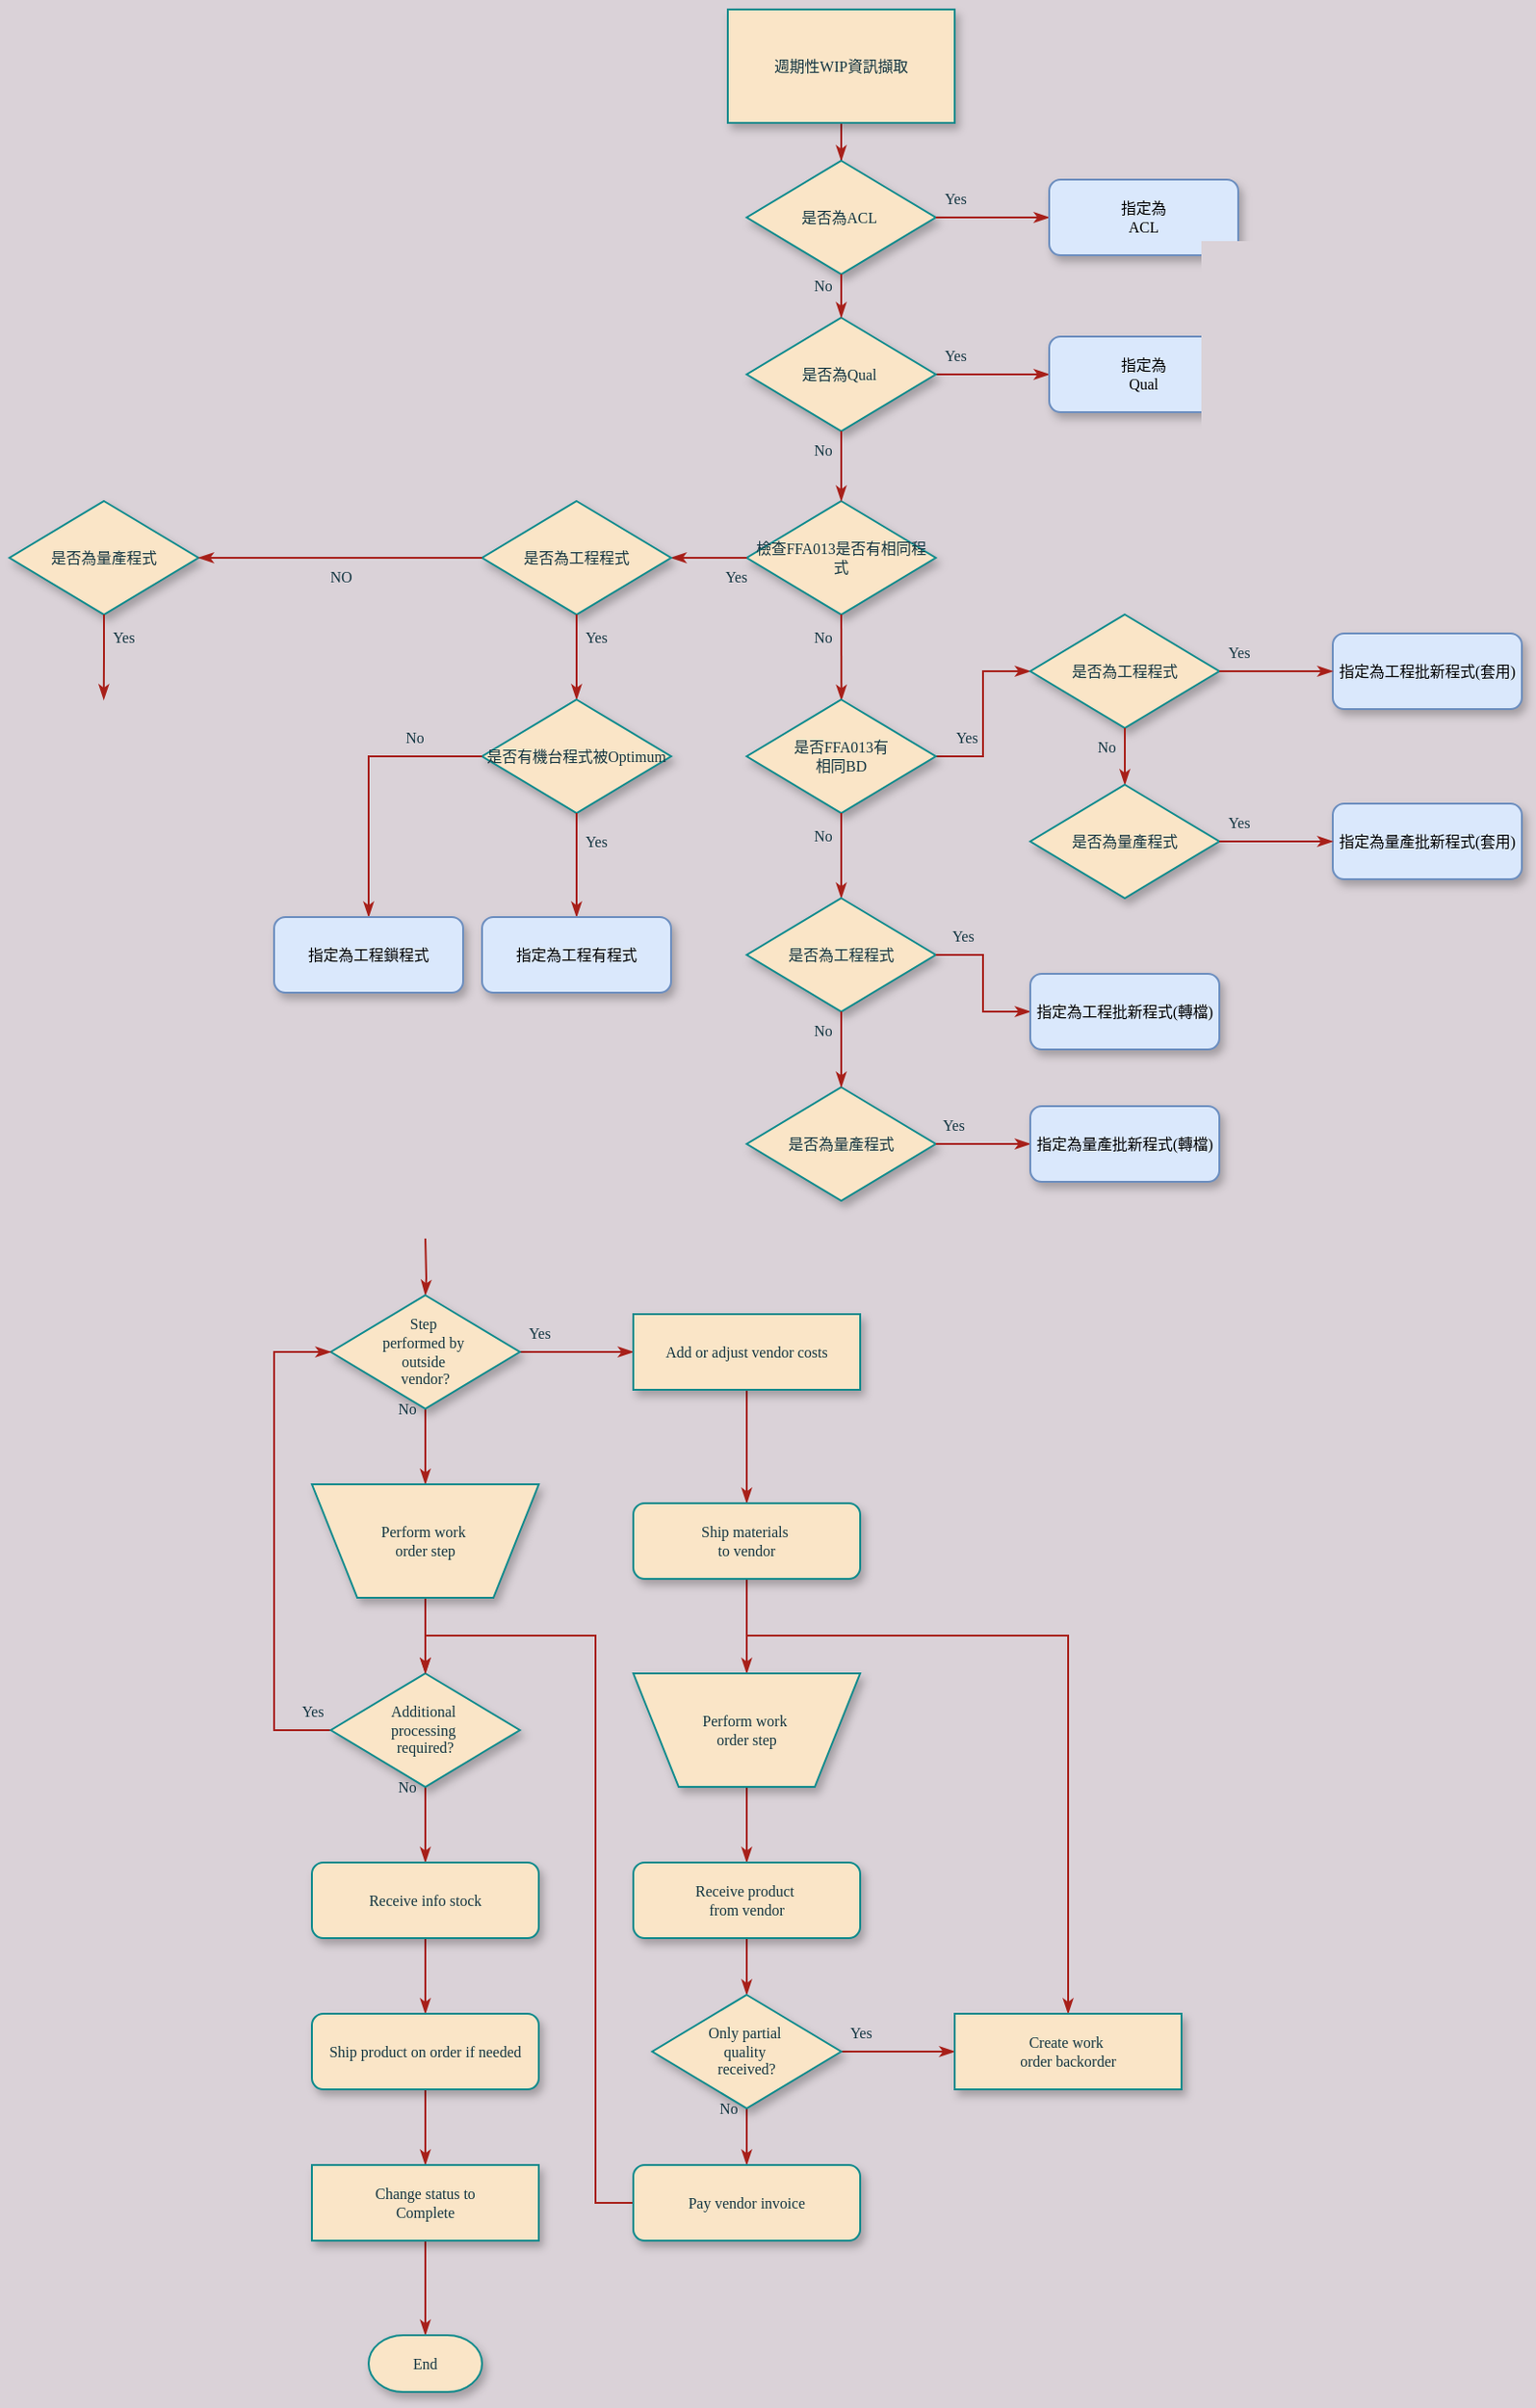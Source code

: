 <mxfile version="14.9.8" type="github">
  <diagram name="Page-1" id="edf60f1a-56cd-e834-aa8a-f176f3a09ee4">
    <mxGraphModel dx="932" dy="614" grid="1" gridSize="10" guides="1" tooltips="1" connect="1" arrows="1" fold="1" page="1" pageScale="1" pageWidth="1100" pageHeight="850" background="#DAD2D8" math="0" shadow="0">
      <root>
        <mxCell id="0" />
        <mxCell id="1" parent="0" />
        <mxCell id="60e70716793133e9-32" style="edgeStyle=orthogonalEdgeStyle;rounded=0;html=1;labelBackgroundColor=none;startSize=5;endArrow=classicThin;endFill=1;endSize=5;jettySize=auto;orthogonalLoop=1;strokeWidth=1;fontFamily=Verdana;fontSize=8;strokeColor=#A8201A;fontColor=#143642;entryX=0.5;entryY=0;entryDx=0;entryDy=0;" parent="1" source="60e70716793133e9-4" target="cRpUf60aL6_1vLUi9lnE-13" edge="1">
          <mxGeometry relative="1" as="geometry">
            <mxPoint x="560" y="140" as="targetPoint" />
          </mxGeometry>
        </mxCell>
        <mxCell id="60e70716793133e9-4" value="週期性WIP資訊擷取" style="rounded=0;whiteSpace=wrap;html=1;shadow=1;labelBackgroundColor=none;strokeWidth=1;fontFamily=Verdana;fontSize=8;align=center;fillColor=#FAE5C7;strokeColor=#0F8B8D;fontColor=#143642;" parent="1" vertex="1">
          <mxGeometry x="500" y="60" width="120" height="60" as="geometry" />
        </mxCell>
        <mxCell id="60e70716793133e9-5" value="檢查FFA013是否有相同程式" style="rhombus;whiteSpace=wrap;html=1;rounded=0;shadow=1;labelBackgroundColor=none;strokeWidth=1;fontFamily=Verdana;fontSize=8;align=center;fillColor=#FAE5C7;strokeColor=#0F8B8D;fontColor=#143642;" parent="1" vertex="1">
          <mxGeometry x="510" y="320" width="100" height="60" as="geometry" />
        </mxCell>
        <mxCell id="60e70716793133e9-34" value="Yes" style="edgeStyle=orthogonalEdgeStyle;rounded=0;html=1;labelBackgroundColor=none;startSize=5;endArrow=classicThin;endFill=1;endSize=5;jettySize=auto;orthogonalLoop=1;strokeWidth=1;fontFamily=Verdana;fontSize=8;strokeColor=#A8201A;fontColor=#143642;" parent="1" source="60e70716793133e9-7" target="60e70716793133e9-8" edge="1">
          <mxGeometry x="-0.667" y="10" relative="1" as="geometry">
            <mxPoint as="offset" />
          </mxGeometry>
        </mxCell>
        <mxCell id="60e70716793133e9-7" value="是否為Qual&amp;nbsp;" style="rhombus;whiteSpace=wrap;html=1;rounded=0;shadow=1;labelBackgroundColor=none;strokeWidth=1;fontFamily=Verdana;fontSize=8;align=center;fillColor=#FAE5C7;strokeColor=#0F8B8D;fontColor=#143642;" parent="1" vertex="1">
          <mxGeometry x="510" y="223" width="100" height="60" as="geometry" />
        </mxCell>
        <mxCell id="60e70716793133e9-8" value="指定為&lt;br&gt;Qual" style="rounded=1;whiteSpace=wrap;html=1;shadow=1;labelBackgroundColor=none;strokeWidth=1;fontFamily=Verdana;fontSize=8;align=center;fillColor=#dae8fc;strokeColor=#6c8ebf;" parent="1" vertex="1">
          <mxGeometry x="670" y="233" width="100" height="40" as="geometry" />
        </mxCell>
        <mxCell id="60e70716793133e9-46" style="edgeStyle=orthogonalEdgeStyle;rounded=0;html=1;labelBackgroundColor=none;startSize=5;endArrow=classicThin;endFill=1;endSize=5;jettySize=auto;orthogonalLoop=1;strokeWidth=1;fontFamily=Verdana;fontSize=8;strokeColor=#A8201A;fontColor=#143642;" parent="1" target="60e70716793133e9-17" edge="1">
          <mxGeometry relative="1" as="geometry">
            <mxPoint x="340" y="710" as="sourcePoint" />
          </mxGeometry>
        </mxCell>
        <mxCell id="60e70716793133e9-47" value="Yes" style="edgeStyle=orthogonalEdgeStyle;rounded=0;html=1;labelBackgroundColor=none;startSize=5;endArrow=classicThin;endFill=1;endSize=5;jettySize=auto;orthogonalLoop=1;strokeWidth=1;fontFamily=Verdana;fontSize=8;strokeColor=#A8201A;fontColor=#143642;" parent="1" source="60e70716793133e9-17" target="60e70716793133e9-18" edge="1">
          <mxGeometry x="-0.667" y="10" relative="1" as="geometry">
            <mxPoint as="offset" />
          </mxGeometry>
        </mxCell>
        <mxCell id="60e70716793133e9-50" value="No" style="edgeStyle=orthogonalEdgeStyle;rounded=0;html=1;labelBackgroundColor=none;startSize=5;endArrow=classicThin;endFill=1;endSize=5;jettySize=auto;orthogonalLoop=1;strokeWidth=1;fontFamily=Verdana;fontSize=8;strokeColor=#A8201A;fontColor=#143642;" parent="1" source="60e70716793133e9-17" target="60e70716793133e9-19" edge="1">
          <mxGeometry x="-1" y="-10" relative="1" as="geometry">
            <mxPoint as="offset" />
          </mxGeometry>
        </mxCell>
        <mxCell id="60e70716793133e9-17" value="Step&amp;nbsp;&lt;div&gt;performed by&amp;nbsp;&lt;/div&gt;&lt;div&gt;outside&amp;nbsp;&lt;/div&gt;&lt;div&gt;vendor?&lt;/div&gt;" style="rhombus;whiteSpace=wrap;html=1;rounded=0;shadow=1;labelBackgroundColor=none;strokeWidth=1;fontFamily=Verdana;fontSize=8;align=center;fillColor=#FAE5C7;strokeColor=#0F8B8D;fontColor=#143642;" parent="1" vertex="1">
          <mxGeometry x="290" y="740" width="100" height="60" as="geometry" />
        </mxCell>
        <mxCell id="60e70716793133e9-48" style="edgeStyle=orthogonalEdgeStyle;rounded=0;html=1;labelBackgroundColor=none;startSize=5;endArrow=classicThin;endFill=1;endSize=5;jettySize=auto;orthogonalLoop=1;strokeWidth=1;fontFamily=Verdana;fontSize=8;strokeColor=#A8201A;fontColor=#143642;" parent="1" source="60e70716793133e9-18" target="60e70716793133e9-20" edge="1">
          <mxGeometry relative="1" as="geometry" />
        </mxCell>
        <mxCell id="60e70716793133e9-18" value="Add or adjust vendor costs" style="whiteSpace=wrap;html=1;rounded=0;shadow=1;labelBackgroundColor=none;strokeWidth=1;fontFamily=Verdana;fontSize=8;align=center;fillColor=#FAE5C7;strokeColor=#0F8B8D;fontColor=#143642;" parent="1" vertex="1">
          <mxGeometry x="450" y="750" width="120" height="40" as="geometry" />
        </mxCell>
        <mxCell id="60e70716793133e9-52" style="edgeStyle=orthogonalEdgeStyle;rounded=0;html=1;labelBackgroundColor=none;startSize=5;endArrow=classicThin;endFill=1;endSize=5;jettySize=auto;orthogonalLoop=1;strokeWidth=1;fontFamily=Verdana;fontSize=8;strokeColor=#A8201A;fontColor=#143642;" parent="1" source="60e70716793133e9-19" target="60e70716793133e9-21" edge="1">
          <mxGeometry relative="1" as="geometry" />
        </mxCell>
        <mxCell id="60e70716793133e9-19" value="Perform work&amp;nbsp;&lt;div&gt;order step&lt;/div&gt;" style="shape=trapezoid;whiteSpace=wrap;html=1;rounded=0;shadow=1;labelBackgroundColor=none;strokeWidth=1;fontFamily=Verdana;fontSize=8;align=center;flipV=1;fillColor=#FAE5C7;strokeColor=#0F8B8D;fontColor=#143642;" parent="1" vertex="1">
          <mxGeometry x="280" y="840" width="120" height="60" as="geometry" />
        </mxCell>
        <mxCell id="60e70716793133e9-49" style="edgeStyle=orthogonalEdgeStyle;rounded=0;html=1;labelBackgroundColor=none;startSize=5;endArrow=classicThin;endFill=1;endSize=5;jettySize=auto;orthogonalLoop=1;strokeWidth=1;fontFamily=Verdana;fontSize=8;strokeColor=#A8201A;fontColor=#143642;" parent="1" source="60e70716793133e9-20" target="60e70716793133e9-22" edge="1">
          <mxGeometry relative="1" as="geometry" />
        </mxCell>
        <mxCell id="60e70716793133e9-53" style="edgeStyle=orthogonalEdgeStyle;rounded=0;html=1;labelBackgroundColor=none;startSize=5;endArrow=classicThin;endFill=1;endSize=5;jettySize=auto;orthogonalLoop=1;strokeWidth=1;fontFamily=Verdana;fontSize=8;strokeColor=#A8201A;fontColor=#143642;" parent="1" source="60e70716793133e9-20" target="60e70716793133e9-27" edge="1">
          <mxGeometry relative="1" as="geometry">
            <Array as="points">
              <mxPoint x="510" y="920" />
              <mxPoint x="680" y="920" />
            </Array>
          </mxGeometry>
        </mxCell>
        <mxCell id="60e70716793133e9-20" value="Ship materials&amp;nbsp;&lt;div&gt;to vendor&lt;/div&gt;" style="rounded=1;whiteSpace=wrap;html=1;shadow=1;labelBackgroundColor=none;strokeWidth=1;fontFamily=Verdana;fontSize=8;align=center;fillColor=#FAE5C7;strokeColor=#0F8B8D;fontColor=#143642;" parent="1" vertex="1">
          <mxGeometry x="450" y="850" width="120" height="40" as="geometry" />
        </mxCell>
        <mxCell id="60e70716793133e9-51" value="Yes" style="edgeStyle=orthogonalEdgeStyle;rounded=0;html=1;labelBackgroundColor=none;startSize=5;endArrow=classicThin;endFill=1;endSize=5;jettySize=auto;orthogonalLoop=1;strokeWidth=1;fontFamily=Verdana;fontSize=8;strokeColor=#A8201A;fontColor=#143642;" parent="1" source="60e70716793133e9-21" target="60e70716793133e9-17" edge="1">
          <mxGeometry x="-0.692" y="-20" relative="1" as="geometry">
            <Array as="points">
              <mxPoint x="260" y="970.0" />
              <mxPoint x="260" y="770" />
            </Array>
            <mxPoint as="offset" />
          </mxGeometry>
        </mxCell>
        <mxCell id="60e70716793133e9-54" value="No" style="edgeStyle=orthogonalEdgeStyle;rounded=0;html=1;labelBackgroundColor=none;startSize=5;endArrow=classicThin;endFill=1;endSize=5;jettySize=auto;orthogonalLoop=1;strokeWidth=1;fontFamily=Verdana;fontSize=8;strokeColor=#A8201A;fontColor=#143642;" parent="1" source="60e70716793133e9-21" target="60e70716793133e9-23" edge="1">
          <mxGeometry x="-1" y="-10" relative="1" as="geometry">
            <mxPoint as="offset" />
          </mxGeometry>
        </mxCell>
        <mxCell id="60e70716793133e9-21" value="Additional&amp;nbsp;&lt;div&gt;processing&amp;nbsp;&lt;/div&gt;&lt;div&gt;required?&lt;/div&gt;" style="rhombus;whiteSpace=wrap;html=1;rounded=0;shadow=1;labelBackgroundColor=none;strokeWidth=1;fontFamily=Verdana;fontSize=8;align=center;fillColor=#FAE5C7;strokeColor=#0F8B8D;fontColor=#143642;" parent="1" vertex="1">
          <mxGeometry x="290" y="940" width="100" height="60" as="geometry" />
        </mxCell>
        <mxCell id="60e70716793133e9-58" style="edgeStyle=orthogonalEdgeStyle;rounded=0;html=1;labelBackgroundColor=none;startSize=5;endArrow=classicThin;endFill=1;endSize=5;jettySize=auto;orthogonalLoop=1;strokeWidth=1;fontFamily=Verdana;fontSize=8;strokeColor=#A8201A;fontColor=#143642;" parent="1" source="60e70716793133e9-22" target="60e70716793133e9-24" edge="1">
          <mxGeometry relative="1" as="geometry" />
        </mxCell>
        <mxCell id="60e70716793133e9-22" value="Perform work&amp;nbsp;&lt;div&gt;order step&lt;/div&gt;" style="shape=trapezoid;whiteSpace=wrap;html=1;rounded=0;shadow=1;labelBackgroundColor=none;strokeWidth=1;fontFamily=Verdana;fontSize=8;align=center;flipV=1;fillColor=#FAE5C7;strokeColor=#0F8B8D;fontColor=#143642;" parent="1" vertex="1">
          <mxGeometry x="450" y="940" width="120" height="60" as="geometry" />
        </mxCell>
        <mxCell id="60e70716793133e9-55" style="edgeStyle=orthogonalEdgeStyle;rounded=0;html=1;labelBackgroundColor=none;startSize=5;endArrow=classicThin;endFill=1;endSize=5;jettySize=auto;orthogonalLoop=1;strokeWidth=1;fontFamily=Verdana;fontSize=8;strokeColor=#A8201A;fontColor=#143642;" parent="1" source="60e70716793133e9-23" target="60e70716793133e9-25" edge="1">
          <mxGeometry relative="1" as="geometry" />
        </mxCell>
        <mxCell id="60e70716793133e9-23" value="Receive info stock" style="rounded=1;whiteSpace=wrap;html=1;shadow=1;labelBackgroundColor=none;strokeWidth=1;fontFamily=Verdana;fontSize=8;align=center;fillColor=#FAE5C7;strokeColor=#0F8B8D;fontColor=#143642;" parent="1" vertex="1">
          <mxGeometry x="280" y="1040" width="120" height="40" as="geometry" />
        </mxCell>
        <mxCell id="60e70716793133e9-59" style="edgeStyle=orthogonalEdgeStyle;rounded=0;html=1;labelBackgroundColor=none;startSize=5;endArrow=classicThin;endFill=1;endSize=5;jettySize=auto;orthogonalLoop=1;strokeWidth=1;fontFamily=Verdana;fontSize=8;strokeColor=#A8201A;fontColor=#143642;" parent="1" source="60e70716793133e9-24" target="60e70716793133e9-26" edge="1">
          <mxGeometry relative="1" as="geometry" />
        </mxCell>
        <mxCell id="60e70716793133e9-24" value="Receive product&amp;nbsp;&lt;div&gt;from vendor&lt;/div&gt;" style="rounded=1;whiteSpace=wrap;html=1;shadow=1;labelBackgroundColor=none;strokeWidth=1;fontFamily=Verdana;fontSize=8;align=center;fillColor=#FAE5C7;strokeColor=#0F8B8D;fontColor=#143642;" parent="1" vertex="1">
          <mxGeometry x="450" y="1040" width="120" height="40" as="geometry" />
        </mxCell>
        <mxCell id="60e70716793133e9-56" style="edgeStyle=orthogonalEdgeStyle;rounded=0;html=1;labelBackgroundColor=none;startSize=5;endArrow=classicThin;endFill=1;endSize=5;jettySize=auto;orthogonalLoop=1;strokeWidth=1;fontFamily=Verdana;fontSize=8;strokeColor=#A8201A;fontColor=#143642;" parent="1" source="60e70716793133e9-25" target="60e70716793133e9-28" edge="1">
          <mxGeometry relative="1" as="geometry" />
        </mxCell>
        <mxCell id="60e70716793133e9-25" value="Ship product on order if needed" style="rounded=1;whiteSpace=wrap;html=1;shadow=1;labelBackgroundColor=none;strokeWidth=1;fontFamily=Verdana;fontSize=8;align=center;fillColor=#FAE5C7;strokeColor=#0F8B8D;fontColor=#143642;" parent="1" vertex="1">
          <mxGeometry x="280" y="1120" width="120" height="40" as="geometry" />
        </mxCell>
        <mxCell id="60e70716793133e9-60" value="No" style="edgeStyle=orthogonalEdgeStyle;rounded=0;html=1;labelBackgroundColor=none;startSize=5;endArrow=classicThin;endFill=1;endSize=5;jettySize=auto;orthogonalLoop=1;strokeWidth=1;fontFamily=Verdana;fontSize=8;strokeColor=#A8201A;fontColor=#143642;" parent="1" source="60e70716793133e9-26" target="60e70716793133e9-29" edge="1">
          <mxGeometry x="0.2" y="14" relative="1" as="geometry">
            <mxPoint x="-24" y="-10" as="offset" />
          </mxGeometry>
        </mxCell>
        <mxCell id="60e70716793133e9-61" value="Yes" style="edgeStyle=orthogonalEdgeStyle;rounded=0;html=1;labelBackgroundColor=none;startSize=5;endArrow=classicThin;endFill=1;endSize=5;jettySize=auto;orthogonalLoop=1;strokeWidth=1;fontFamily=Verdana;fontSize=8;strokeColor=#A8201A;fontColor=#143642;" parent="1" source="60e70716793133e9-26" target="60e70716793133e9-27" edge="1">
          <mxGeometry x="-0.667" y="10" relative="1" as="geometry">
            <mxPoint as="offset" />
          </mxGeometry>
        </mxCell>
        <mxCell id="60e70716793133e9-26" value="Only partial&amp;nbsp;&lt;div&gt;quality&amp;nbsp;&lt;/div&gt;&lt;div&gt;received?&lt;/div&gt;" style="rhombus;whiteSpace=wrap;html=1;rounded=0;shadow=1;labelBackgroundColor=none;strokeWidth=1;fontFamily=Verdana;fontSize=8;align=center;fillColor=#FAE5C7;strokeColor=#0F8B8D;fontColor=#143642;" parent="1" vertex="1">
          <mxGeometry x="460" y="1110" width="100" height="60" as="geometry" />
        </mxCell>
        <mxCell id="60e70716793133e9-27" value="Create work&amp;nbsp;&lt;div&gt;order backorder&lt;/div&gt;" style="whiteSpace=wrap;html=1;rounded=0;shadow=1;labelBackgroundColor=none;strokeWidth=1;fontFamily=Verdana;fontSize=8;align=center;fillColor=#FAE5C7;strokeColor=#0F8B8D;fontColor=#143642;" parent="1" vertex="1">
          <mxGeometry x="620" y="1120" width="120" height="40" as="geometry" />
        </mxCell>
        <mxCell id="60e70716793133e9-57" style="edgeStyle=orthogonalEdgeStyle;rounded=0;html=1;labelBackgroundColor=none;startSize=5;endArrow=classicThin;endFill=1;endSize=5;jettySize=auto;orthogonalLoop=1;strokeWidth=1;fontFamily=Verdana;fontSize=8;strokeColor=#A8201A;fontColor=#143642;" parent="1" source="60e70716793133e9-28" target="60e70716793133e9-30" edge="1">
          <mxGeometry relative="1" as="geometry" />
        </mxCell>
        <mxCell id="60e70716793133e9-28" value="Change status to&lt;div&gt;Complete&lt;/div&gt;" style="whiteSpace=wrap;html=1;rounded=0;shadow=1;labelBackgroundColor=none;strokeWidth=1;fontFamily=Verdana;fontSize=8;align=center;fillColor=#FAE5C7;strokeColor=#0F8B8D;fontColor=#143642;" parent="1" vertex="1">
          <mxGeometry x="280" y="1200" width="120" height="40" as="geometry" />
        </mxCell>
        <mxCell id="60e70716793133e9-62" style="edgeStyle=orthogonalEdgeStyle;rounded=0;html=1;labelBackgroundColor=none;startSize=5;endArrow=classicThin;endFill=1;endSize=5;jettySize=auto;orthogonalLoop=1;strokeWidth=1;fontFamily=Verdana;fontSize=8;strokeColor=#A8201A;fontColor=#143642;" parent="1" source="60e70716793133e9-29" target="60e70716793133e9-21" edge="1">
          <mxGeometry relative="1" as="geometry">
            <Array as="points">
              <mxPoint x="430" y="1220" />
              <mxPoint x="430" y="920" />
              <mxPoint x="340" y="920" />
            </Array>
          </mxGeometry>
        </mxCell>
        <mxCell id="60e70716793133e9-29" value="Pay vendor invoice" style="rounded=1;whiteSpace=wrap;html=1;shadow=1;labelBackgroundColor=none;strokeWidth=1;fontFamily=Verdana;fontSize=8;align=center;fillColor=#FAE5C7;strokeColor=#0F8B8D;fontColor=#143642;" parent="1" vertex="1">
          <mxGeometry x="450" y="1200" width="120" height="40" as="geometry" />
        </mxCell>
        <mxCell id="60e70716793133e9-30" value="End" style="strokeWidth=1;html=1;shape=mxgraph.flowchart.terminator;whiteSpace=wrap;rounded=0;shadow=1;labelBackgroundColor=none;fontFamily=Verdana;fontSize=8;align=center;fillColor=#FAE5C7;strokeColor=#0F8B8D;fontColor=#143642;" parent="1" vertex="1">
          <mxGeometry x="310" y="1290" width="60" height="30" as="geometry" />
        </mxCell>
        <mxCell id="cRpUf60aL6_1vLUi9lnE-11" value="No" style="edgeStyle=orthogonalEdgeStyle;rounded=0;html=1;labelBackgroundColor=none;startSize=5;endArrow=classicThin;endFill=1;endSize=5;jettySize=auto;orthogonalLoop=1;strokeWidth=1;fontFamily=Verdana;fontSize=8;strokeColor=#A8201A;fontColor=#143642;exitX=0.5;exitY=1;exitDx=0;exitDy=0;entryX=0.5;entryY=0;entryDx=0;entryDy=0;" parent="1" source="60e70716793133e9-7" target="60e70716793133e9-5" edge="1">
          <mxGeometry x="-0.5" y="-10" relative="1" as="geometry">
            <mxPoint as="offset" />
            <mxPoint x="377" y="723" as="sourcePoint" />
            <mxPoint x="377" y="763" as="targetPoint" />
            <Array as="points">
              <mxPoint x="560" y="283" />
              <mxPoint x="560" y="283" />
            </Array>
          </mxGeometry>
        </mxCell>
        <mxCell id="cRpUf60aL6_1vLUi9lnE-13" value="是否為ACL&amp;nbsp;" style="rhombus;whiteSpace=wrap;html=1;rounded=0;shadow=1;labelBackgroundColor=none;strokeWidth=1;fontFamily=Verdana;fontSize=8;align=center;fillColor=#FAE5C7;strokeColor=#0F8B8D;fontColor=#143642;" parent="1" vertex="1">
          <mxGeometry x="510" y="140" width="100" height="60" as="geometry" />
        </mxCell>
        <mxCell id="cRpUf60aL6_1vLUi9lnE-14" value="Yes" style="edgeStyle=orthogonalEdgeStyle;rounded=0;html=1;labelBackgroundColor=none;startSize=5;endArrow=classicThin;endFill=1;endSize=5;jettySize=auto;orthogonalLoop=1;strokeWidth=1;fontFamily=Verdana;fontSize=8;strokeColor=#A8201A;fontColor=#143642;entryX=0;entryY=0.5;entryDx=0;entryDy=0;" parent="1" source="cRpUf60aL6_1vLUi9lnE-13" target="cRpUf60aL6_1vLUi9lnE-15" edge="1">
          <mxGeometry x="-0.667" y="10" relative="1" as="geometry">
            <mxPoint as="offset" />
            <mxPoint x="610.0" y="169.58" as="sourcePoint" />
            <mxPoint x="670.0" y="169.58" as="targetPoint" />
          </mxGeometry>
        </mxCell>
        <mxCell id="cRpUf60aL6_1vLUi9lnE-15" value="指定為&lt;br&gt;ACL" style="rounded=1;whiteSpace=wrap;html=1;shadow=1;labelBackgroundColor=none;strokeWidth=1;fontFamily=Verdana;fontSize=8;align=center;fillColor=#dae8fc;strokeColor=#6c8ebf;" parent="1" vertex="1">
          <mxGeometry x="670" y="150" width="100" height="40" as="geometry" />
        </mxCell>
        <mxCell id="cRpUf60aL6_1vLUi9lnE-16" value="No" style="edgeStyle=orthogonalEdgeStyle;rounded=0;html=1;labelBackgroundColor=none;startSize=5;endArrow=classicThin;endFill=1;endSize=5;jettySize=auto;orthogonalLoop=1;strokeWidth=1;fontFamily=Verdana;fontSize=8;strokeColor=#A8201A;fontColor=#143642;exitX=0.5;exitY=1;exitDx=0;exitDy=0;entryX=0.5;entryY=0;entryDx=0;entryDy=0;" parent="1" source="cRpUf60aL6_1vLUi9lnE-13" target="60e70716793133e9-7" edge="1">
          <mxGeometry x="-0.5" y="-10" relative="1" as="geometry">
            <mxPoint as="offset" />
            <mxPoint x="570" y="293.0" as="sourcePoint" />
            <mxPoint x="570" y="313.0" as="targetPoint" />
            <Array as="points">
              <mxPoint x="560" y="210" />
              <mxPoint x="560" y="210" />
            </Array>
          </mxGeometry>
        </mxCell>
        <mxCell id="cRpUf60aL6_1vLUi9lnE-18" value="Yes" style="edgeStyle=orthogonalEdgeStyle;rounded=0;html=1;labelBackgroundColor=none;startSize=5;endArrow=classicThin;endFill=1;endSize=5;jettySize=auto;orthogonalLoop=1;strokeWidth=1;fontFamily=Verdana;fontSize=8;strokeColor=#A8201A;fontColor=#143642;exitX=0;exitY=0.5;exitDx=0;exitDy=0;entryX=1;entryY=0.5;entryDx=0;entryDy=0;" parent="1" source="60e70716793133e9-5" target="cRpUf60aL6_1vLUi9lnE-21" edge="1">
          <mxGeometry x="-0.667" y="10" relative="1" as="geometry">
            <mxPoint as="offset" />
            <mxPoint x="620.0" y="263.0" as="sourcePoint" />
            <mxPoint x="680.0" y="263.0" as="targetPoint" />
          </mxGeometry>
        </mxCell>
        <mxCell id="cRpUf60aL6_1vLUi9lnE-21" value="是否為工程程式" style="rhombus;whiteSpace=wrap;html=1;rounded=0;shadow=1;labelBackgroundColor=none;strokeWidth=1;fontFamily=Verdana;fontSize=8;align=center;fillColor=#FAE5C7;strokeColor=#0F8B8D;fontColor=#143642;" parent="1" vertex="1">
          <mxGeometry x="370" y="320" width="100" height="60" as="geometry" />
        </mxCell>
        <mxCell id="cRpUf60aL6_1vLUi9lnE-26" value="No" style="edgeStyle=orthogonalEdgeStyle;rounded=0;html=1;labelBackgroundColor=none;startSize=5;endArrow=classicThin;endFill=1;endSize=5;jettySize=auto;orthogonalLoop=1;strokeWidth=1;fontFamily=Verdana;fontSize=8;strokeColor=#A8201A;fontColor=#143642;exitX=0.5;exitY=1;exitDx=0;exitDy=0;entryX=0.501;entryY=0.005;entryDx=0;entryDy=0;entryPerimeter=0;" parent="1" source="60e70716793133e9-5" target="cRpUf60aL6_1vLUi9lnE-31" edge="1">
          <mxGeometry x="-0.5" y="-10" relative="1" as="geometry">
            <mxPoint as="offset" />
            <mxPoint x="570" y="293.0" as="sourcePoint" />
            <mxPoint x="560" y="380" as="targetPoint" />
            <Array as="points">
              <mxPoint x="560" y="380" />
              <mxPoint x="560" y="380" />
            </Array>
          </mxGeometry>
        </mxCell>
        <mxCell id="cRpUf60aL6_1vLUi9lnE-27" value="Yes" style="edgeStyle=orthogonalEdgeStyle;rounded=0;html=1;labelBackgroundColor=none;startSize=5;endArrow=classicThin;endFill=1;endSize=5;jettySize=auto;orthogonalLoop=1;strokeWidth=1;fontFamily=Verdana;fontSize=8;strokeColor=#A8201A;fontColor=#143642;entryX=0;entryY=0.5;entryDx=0;entryDy=0;" parent="1" source="cRpUf60aL6_1vLUi9lnE-31" target="cRpUf60aL6_1vLUi9lnE-34" edge="1">
          <mxGeometry x="-0.667" y="10" relative="1" as="geometry">
            <mxPoint as="offset" />
            <mxPoint x="610" y="410" as="sourcePoint" />
            <mxPoint x="650" y="410" as="targetPoint" />
          </mxGeometry>
        </mxCell>
        <mxCell id="cRpUf60aL6_1vLUi9lnE-31" value="是否FFA013有&lt;br&gt;相同BD" style="rhombus;whiteSpace=wrap;html=1;rounded=0;shadow=1;labelBackgroundColor=none;strokeWidth=1;fontFamily=Verdana;fontSize=8;align=center;fillColor=#FAE5C7;strokeColor=#0F8B8D;fontColor=#143642;" parent="1" vertex="1">
          <mxGeometry x="510" y="425" width="100" height="60" as="geometry" />
        </mxCell>
        <mxCell id="cRpUf60aL6_1vLUi9lnE-33" value="&lt;br&gt;指定為工程&lt;span&gt;批新程式(套用)&lt;/span&gt;&lt;br&gt;&lt;div&gt;&lt;br&gt;&lt;/div&gt;" style="rounded=1;whiteSpace=wrap;html=1;shadow=1;labelBackgroundColor=none;strokeWidth=1;fontFamily=Verdana;fontSize=8;align=center;fillColor=#dae8fc;strokeColor=#6c8ebf;" parent="1" vertex="1">
          <mxGeometry x="820" y="390" width="100" height="40" as="geometry" />
        </mxCell>
        <mxCell id="cRpUf60aL6_1vLUi9lnE-34" value="是否為工程程式" style="rhombus;whiteSpace=wrap;html=1;rounded=0;shadow=1;labelBackgroundColor=none;strokeWidth=1;fontFamily=Verdana;fontSize=8;align=center;fillColor=#FAE5C7;strokeColor=#0F8B8D;fontColor=#143642;" parent="1" vertex="1">
          <mxGeometry x="660" y="380" width="100" height="60" as="geometry" />
        </mxCell>
        <mxCell id="cRpUf60aL6_1vLUi9lnE-35" value="Yes" style="edgeStyle=orthogonalEdgeStyle;rounded=0;html=1;labelBackgroundColor=none;startSize=5;endArrow=classicThin;endFill=1;endSize=5;jettySize=auto;orthogonalLoop=1;strokeWidth=1;fontFamily=Verdana;fontSize=8;strokeColor=#A8201A;fontColor=#143642;" parent="1" source="cRpUf60aL6_1vLUi9lnE-34" target="cRpUf60aL6_1vLUi9lnE-33" edge="1">
          <mxGeometry x="-0.667" y="10" relative="1" as="geometry">
            <mxPoint as="offset" />
            <mxPoint x="757" y="410" as="sourcePoint" />
            <mxPoint x="820" y="410" as="targetPoint" />
            <Array as="points" />
          </mxGeometry>
        </mxCell>
        <mxCell id="cRpUf60aL6_1vLUi9lnE-38" value="No" style="edgeStyle=orthogonalEdgeStyle;rounded=0;html=1;labelBackgroundColor=none;startSize=5;endArrow=classicThin;endFill=1;endSize=5;jettySize=auto;orthogonalLoop=1;strokeWidth=1;fontFamily=Verdana;fontSize=8;strokeColor=#A8201A;fontColor=#143642;entryX=0.5;entryY=0;entryDx=0;entryDy=0;" parent="1" source="cRpUf60aL6_1vLUi9lnE-34" target="CUQIYrzuUEgoo-iBFB4L-1" edge="1">
          <mxGeometry x="0.2" y="-10" relative="1" as="geometry">
            <mxPoint as="offset" />
            <mxPoint x="709.9" y="440" as="sourcePoint" />
            <mxPoint x="710" y="480" as="targetPoint" />
            <Array as="points" />
          </mxGeometry>
        </mxCell>
        <mxCell id="cRpUf60aL6_1vLUi9lnE-39" value="&lt;br&gt;指定為量產&lt;span&gt;批新程式(套用)&lt;/span&gt;&lt;br&gt;&lt;div&gt;&lt;br&gt;&lt;/div&gt;" style="rounded=1;whiteSpace=wrap;html=1;shadow=1;labelBackgroundColor=none;strokeWidth=1;fontFamily=Verdana;fontSize=8;align=center;fillColor=#dae8fc;strokeColor=#6c8ebf;" parent="1" vertex="1">
          <mxGeometry x="820" y="480" width="100" height="40" as="geometry" />
        </mxCell>
        <mxCell id="CUQIYrzuUEgoo-iBFB4L-1" value="是否為量產程式" style="rhombus;whiteSpace=wrap;html=1;rounded=0;shadow=1;labelBackgroundColor=none;strokeWidth=1;fontFamily=Verdana;fontSize=8;align=center;fillColor=#FAE5C7;strokeColor=#0F8B8D;fontColor=#143642;" vertex="1" parent="1">
          <mxGeometry x="660" y="470" width="100" height="60" as="geometry" />
        </mxCell>
        <mxCell id="CUQIYrzuUEgoo-iBFB4L-2" value="Yes" style="edgeStyle=orthogonalEdgeStyle;rounded=0;html=1;labelBackgroundColor=none;startSize=5;endArrow=classicThin;endFill=1;endSize=5;jettySize=auto;orthogonalLoop=1;strokeWidth=1;fontFamily=Verdana;fontSize=8;strokeColor=#A8201A;fontColor=#143642;exitX=1;exitY=0.5;exitDx=0;exitDy=0;entryX=0;entryY=0.5;entryDx=0;entryDy=0;" edge="1" parent="1" source="CUQIYrzuUEgoo-iBFB4L-1" target="cRpUf60aL6_1vLUi9lnE-39">
          <mxGeometry x="-0.667" y="10" relative="1" as="geometry">
            <mxPoint as="offset" />
            <mxPoint x="760" y="499.86" as="sourcePoint" />
            <mxPoint x="820" y="500" as="targetPoint" />
            <Array as="points" />
          </mxGeometry>
        </mxCell>
        <mxCell id="CUQIYrzuUEgoo-iBFB4L-4" value="Yes" style="edgeStyle=orthogonalEdgeStyle;rounded=0;html=1;labelBackgroundColor=none;startSize=5;endArrow=classicThin;endFill=1;endSize=5;jettySize=auto;orthogonalLoop=1;strokeWidth=1;fontFamily=Verdana;fontSize=8;strokeColor=#A8201A;fontColor=#143642;exitX=0.5;exitY=1;exitDx=0;exitDy=0;entryX=0.5;entryY=0;entryDx=0;entryDy=0;" edge="1" parent="1" source="cRpUf60aL6_1vLUi9lnE-21" target="CUQIYrzuUEgoo-iBFB4L-13">
          <mxGeometry x="-0.481" y="10" relative="1" as="geometry">
            <mxPoint as="offset" />
            <mxPoint x="440" y="379.67" as="sourcePoint" />
            <mxPoint x="420" y="420" as="targetPoint" />
          </mxGeometry>
        </mxCell>
        <mxCell id="CUQIYrzuUEgoo-iBFB4L-5" value="No" style="edgeStyle=orthogonalEdgeStyle;rounded=0;html=1;labelBackgroundColor=none;startSize=5;endArrow=classicThin;endFill=1;endSize=5;jettySize=auto;orthogonalLoop=1;strokeWidth=1;fontFamily=Verdana;fontSize=8;strokeColor=#A8201A;fontColor=#143642;entryX=0.5;entryY=0;entryDx=0;entryDy=0;exitX=0.5;exitY=1;exitDx=0;exitDy=0;" edge="1" parent="1" source="cRpUf60aL6_1vLUi9lnE-31" target="CUQIYrzuUEgoo-iBFB4L-6">
          <mxGeometry x="-0.5" y="-10" relative="1" as="geometry">
            <mxPoint as="offset" />
            <mxPoint x="560" y="500" as="sourcePoint" />
            <mxPoint x="560" y="470" as="targetPoint" />
            <Array as="points" />
          </mxGeometry>
        </mxCell>
        <mxCell id="CUQIYrzuUEgoo-iBFB4L-6" value="是否為工程程式" style="rhombus;whiteSpace=wrap;html=1;rounded=0;shadow=1;labelBackgroundColor=none;strokeWidth=1;fontFamily=Verdana;fontSize=8;align=center;fillColor=#FAE5C7;strokeColor=#0F8B8D;fontColor=#143642;" vertex="1" parent="1">
          <mxGeometry x="510" y="530" width="100" height="60" as="geometry" />
        </mxCell>
        <mxCell id="CUQIYrzuUEgoo-iBFB4L-7" value="Yes" style="edgeStyle=orthogonalEdgeStyle;rounded=0;html=1;labelBackgroundColor=none;startSize=5;endArrow=classicThin;endFill=1;endSize=5;jettySize=auto;orthogonalLoop=1;strokeWidth=1;fontFamily=Verdana;fontSize=8;strokeColor=#A8201A;fontColor=#143642;exitX=1;exitY=0.5;exitDx=0;exitDy=0;entryX=0;entryY=0.5;entryDx=0;entryDy=0;" edge="1" parent="1" source="CUQIYrzuUEgoo-iBFB4L-6" target="CUQIYrzuUEgoo-iBFB4L-8">
          <mxGeometry x="-0.667" y="10" relative="1" as="geometry">
            <mxPoint as="offset" />
            <mxPoint x="610.0" y="595" as="sourcePoint" />
            <mxPoint x="660" y="590" as="targetPoint" />
          </mxGeometry>
        </mxCell>
        <mxCell id="CUQIYrzuUEgoo-iBFB4L-8" value="&lt;br&gt;指定為工程&lt;span&gt;批新程式(轉檔)&lt;/span&gt;&lt;br&gt;&lt;div&gt;&lt;br&gt;&lt;/div&gt;" style="rounded=1;whiteSpace=wrap;html=1;shadow=1;labelBackgroundColor=none;strokeWidth=1;fontFamily=Verdana;fontSize=8;align=center;fillColor=#dae8fc;strokeColor=#6c8ebf;" vertex="1" parent="1">
          <mxGeometry x="660" y="570" width="100" height="40" as="geometry" />
        </mxCell>
        <mxCell id="CUQIYrzuUEgoo-iBFB4L-9" value="是否為量產程式" style="rhombus;whiteSpace=wrap;html=1;rounded=0;shadow=1;labelBackgroundColor=none;strokeWidth=1;fontFamily=Verdana;fontSize=8;align=center;fillColor=#FAE5C7;strokeColor=#0F8B8D;fontColor=#143642;" vertex="1" parent="1">
          <mxGeometry x="510" y="630" width="100" height="60" as="geometry" />
        </mxCell>
        <mxCell id="CUQIYrzuUEgoo-iBFB4L-10" value="No" style="edgeStyle=orthogonalEdgeStyle;rounded=0;html=1;labelBackgroundColor=none;startSize=5;endArrow=classicThin;endFill=1;endSize=5;jettySize=auto;orthogonalLoop=1;strokeWidth=1;fontFamily=Verdana;fontSize=8;strokeColor=#A8201A;fontColor=#143642;exitX=0.5;exitY=1;exitDx=0;exitDy=0;entryX=0.5;entryY=0;entryDx=0;entryDy=0;" edge="1" parent="1" source="CUQIYrzuUEgoo-iBFB4L-6" target="CUQIYrzuUEgoo-iBFB4L-9">
          <mxGeometry x="-0.5" y="-10" relative="1" as="geometry">
            <mxPoint as="offset" />
            <mxPoint x="559.72" y="600" as="sourcePoint" />
            <mxPoint x="560" y="620" as="targetPoint" />
            <Array as="points" />
          </mxGeometry>
        </mxCell>
        <mxCell id="CUQIYrzuUEgoo-iBFB4L-11" value="Yes" style="edgeStyle=orthogonalEdgeStyle;rounded=0;html=1;labelBackgroundColor=none;startSize=5;endArrow=classicThin;endFill=1;endSize=5;jettySize=auto;orthogonalLoop=1;strokeWidth=1;fontFamily=Verdana;fontSize=8;strokeColor=#A8201A;fontColor=#143642;exitX=1;exitY=0.5;exitDx=0;exitDy=0;entryX=0;entryY=0.5;entryDx=0;entryDy=0;" edge="1" parent="1" source="CUQIYrzuUEgoo-iBFB4L-9" target="CUQIYrzuUEgoo-iBFB4L-12">
          <mxGeometry x="-0.667" y="10" relative="1" as="geometry">
            <mxPoint as="offset" />
            <mxPoint x="620.0" y="670" as="sourcePoint" />
            <mxPoint x="650" y="660" as="targetPoint" />
          </mxGeometry>
        </mxCell>
        <mxCell id="CUQIYrzuUEgoo-iBFB4L-12" value="&lt;br&gt;指定為量產&lt;span&gt;批新程式(轉檔)&lt;/span&gt;&lt;br&gt;&lt;div&gt;&lt;br&gt;&lt;/div&gt;" style="rounded=1;whiteSpace=wrap;html=1;shadow=1;labelBackgroundColor=none;strokeWidth=1;fontFamily=Verdana;fontSize=8;align=center;fillColor=#dae8fc;strokeColor=#6c8ebf;" vertex="1" parent="1">
          <mxGeometry x="660" y="640" width="100" height="40" as="geometry" />
        </mxCell>
        <mxCell id="CUQIYrzuUEgoo-iBFB4L-13" value="是否有機台程式被Optimum" style="rhombus;whiteSpace=wrap;html=1;rounded=0;shadow=1;labelBackgroundColor=none;strokeWidth=1;fontFamily=Verdana;fontSize=8;align=center;fillColor=#FAE5C7;strokeColor=#0F8B8D;fontColor=#143642;" vertex="1" parent="1">
          <mxGeometry x="370" y="425" width="100" height="60" as="geometry" />
        </mxCell>
        <mxCell id="CUQIYrzuUEgoo-iBFB4L-15" value="Yes" style="edgeStyle=orthogonalEdgeStyle;rounded=0;html=1;labelBackgroundColor=none;startSize=5;endArrow=classicThin;endFill=1;endSize=5;jettySize=auto;orthogonalLoop=1;strokeWidth=1;fontFamily=Verdana;fontSize=8;strokeColor=#A8201A;fontColor=#143642;exitX=0.5;exitY=1;exitDx=0;exitDy=0;entryX=0.5;entryY=0;entryDx=0;entryDy=0;" edge="1" parent="1" source="CUQIYrzuUEgoo-iBFB4L-13" target="CUQIYrzuUEgoo-iBFB4L-17">
          <mxGeometry x="-0.481" y="10" relative="1" as="geometry">
            <mxPoint as="offset" />
            <mxPoint x="419.86" y="485" as="sourcePoint" />
            <mxPoint x="420" y="530" as="targetPoint" />
          </mxGeometry>
        </mxCell>
        <mxCell id="CUQIYrzuUEgoo-iBFB4L-17" value="&lt;br&gt;指定為工程有程式&lt;br&gt;&lt;div&gt;&lt;br&gt;&lt;/div&gt;" style="rounded=1;whiteSpace=wrap;html=1;shadow=1;labelBackgroundColor=none;strokeWidth=1;fontFamily=Verdana;fontSize=8;align=center;fillColor=#dae8fc;strokeColor=#6c8ebf;" vertex="1" parent="1">
          <mxGeometry x="370" y="540" width="100" height="40" as="geometry" />
        </mxCell>
        <mxCell id="CUQIYrzuUEgoo-iBFB4L-18" value="No" style="edgeStyle=orthogonalEdgeStyle;rounded=0;html=1;labelBackgroundColor=none;startSize=5;endArrow=classicThin;endFill=1;endSize=5;jettySize=auto;orthogonalLoop=1;strokeWidth=1;fontFamily=Verdana;fontSize=8;strokeColor=#A8201A;fontColor=#143642;entryX=0.5;entryY=0;entryDx=0;entryDy=0;exitX=0;exitY=0.5;exitDx=0;exitDy=0;" edge="1" parent="1" source="CUQIYrzuUEgoo-iBFB4L-13" target="CUQIYrzuUEgoo-iBFB4L-20">
          <mxGeometry x="-0.5" y="-10" relative="1" as="geometry">
            <mxPoint as="offset" />
            <mxPoint x="350" y="450" as="sourcePoint" />
            <mxPoint x="350" y="495" as="targetPoint" />
            <Array as="points">
              <mxPoint x="310" y="455" />
            </Array>
          </mxGeometry>
        </mxCell>
        <mxCell id="CUQIYrzuUEgoo-iBFB4L-20" value="&lt;br&gt;指定為工程鎖程式&lt;br&gt;&lt;div&gt;&lt;br&gt;&lt;/div&gt;" style="rounded=1;whiteSpace=wrap;html=1;shadow=1;labelBackgroundColor=none;strokeWidth=1;fontFamily=Verdana;fontSize=8;align=center;fillColor=#dae8fc;strokeColor=#6c8ebf;" vertex="1" parent="1">
          <mxGeometry x="260" y="540" width="100" height="40" as="geometry" />
        </mxCell>
        <mxCell id="CUQIYrzuUEgoo-iBFB4L-22" value="是否為量產程式" style="rhombus;whiteSpace=wrap;html=1;rounded=0;shadow=1;labelBackgroundColor=none;strokeWidth=1;fontFamily=Verdana;fontSize=8;align=center;fillColor=#FAE5C7;strokeColor=#0F8B8D;fontColor=#143642;" vertex="1" parent="1">
          <mxGeometry x="120" y="320" width="100" height="60" as="geometry" />
        </mxCell>
        <mxCell id="CUQIYrzuUEgoo-iBFB4L-23" value="NO" style="edgeStyle=orthogonalEdgeStyle;rounded=0;html=1;labelBackgroundColor=none;startSize=5;endArrow=classicThin;endFill=1;endSize=5;jettySize=auto;orthogonalLoop=1;strokeWidth=1;fontFamily=Verdana;fontSize=8;strokeColor=#A8201A;fontColor=#143642;exitX=0;exitY=0.5;exitDx=0;exitDy=0;entryX=1;entryY=0.5;entryDx=0;entryDy=0;" edge="1" parent="1" source="cRpUf60aL6_1vLUi9lnE-21" target="CUQIYrzuUEgoo-iBFB4L-22">
          <mxGeometry y="10" relative="1" as="geometry">
            <mxPoint as="offset" />
            <mxPoint x="370" y="349.8" as="sourcePoint" />
            <mxPoint x="330.0" y="349.8" as="targetPoint" />
          </mxGeometry>
        </mxCell>
        <mxCell id="CUQIYrzuUEgoo-iBFB4L-24" value="Yes" style="edgeStyle=orthogonalEdgeStyle;rounded=0;html=1;labelBackgroundColor=none;startSize=5;endArrow=classicThin;endFill=1;endSize=5;jettySize=auto;orthogonalLoop=1;strokeWidth=1;fontFamily=Verdana;fontSize=8;strokeColor=#A8201A;fontColor=#143642;exitX=0.5;exitY=1;exitDx=0;exitDy=0;entryX=0.5;entryY=0;entryDx=0;entryDy=0;" edge="1" parent="1" source="CUQIYrzuUEgoo-iBFB4L-22">
          <mxGeometry x="-0.481" y="10" relative="1" as="geometry">
            <mxPoint as="offset" />
            <mxPoint x="169.88" y="380" as="sourcePoint" />
            <mxPoint x="169.88" y="425" as="targetPoint" />
          </mxGeometry>
        </mxCell>
      </root>
    </mxGraphModel>
  </diagram>
</mxfile>
